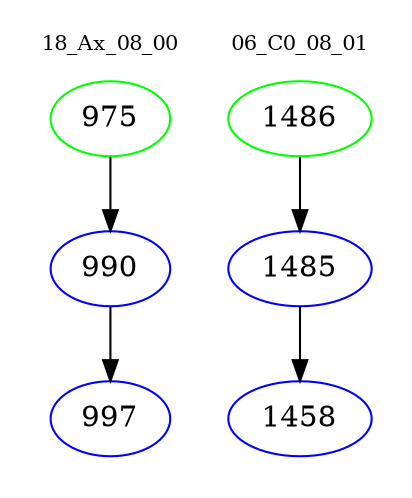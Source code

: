 digraph{
subgraph cluster_0 {
color = white
label = "18_Ax_08_00";
fontsize=10;
T0_975 [label="975", color="green"]
T0_975 -> T0_990 [color="black"]
T0_990 [label="990", color="blue"]
T0_990 -> T0_997 [color="black"]
T0_997 [label="997", color="blue"]
}
subgraph cluster_1 {
color = white
label = "06_C0_08_01";
fontsize=10;
T1_1486 [label="1486", color="green"]
T1_1486 -> T1_1485 [color="black"]
T1_1485 [label="1485", color="blue"]
T1_1485 -> T1_1458 [color="black"]
T1_1458 [label="1458", color="blue"]
}
}
